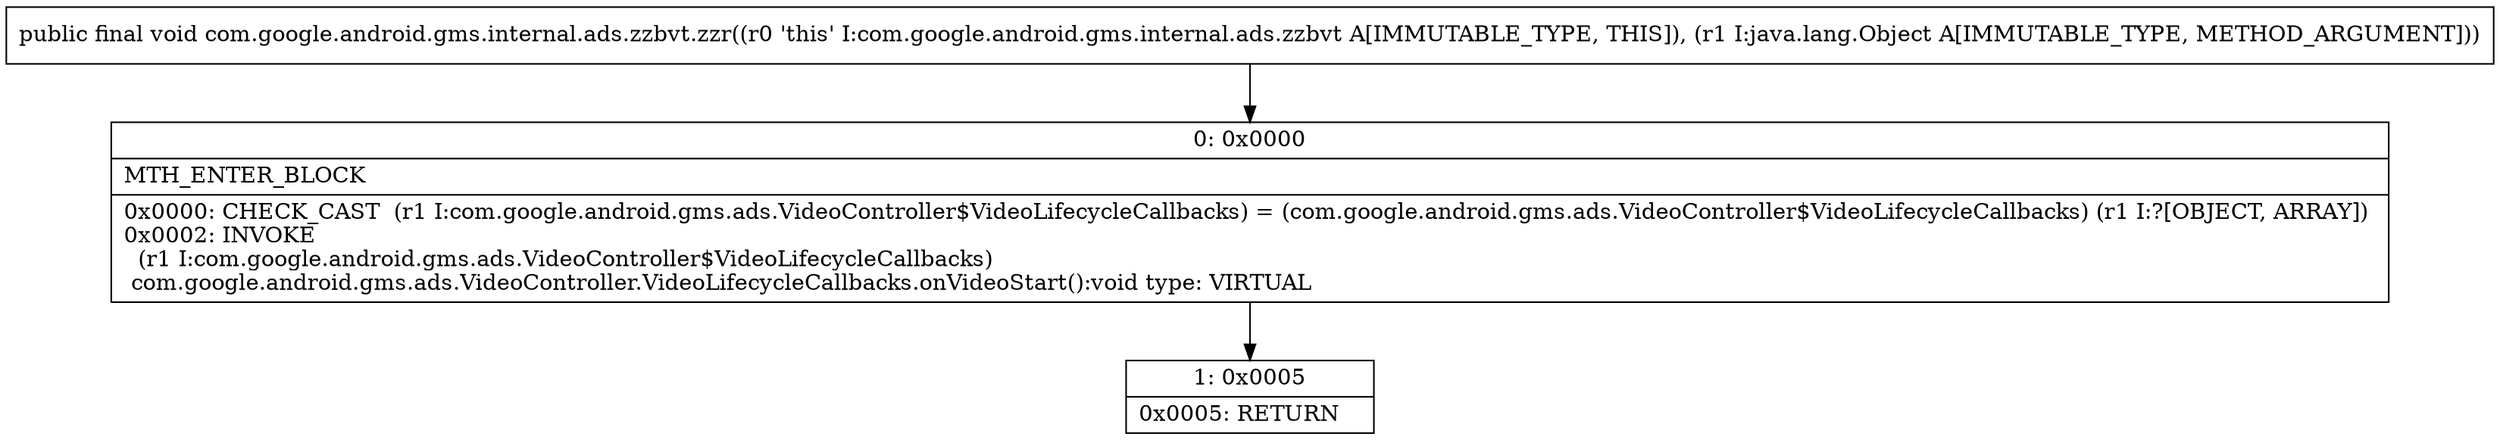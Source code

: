 digraph "CFG forcom.google.android.gms.internal.ads.zzbvt.zzr(Ljava\/lang\/Object;)V" {
Node_0 [shape=record,label="{0\:\ 0x0000|MTH_ENTER_BLOCK\l|0x0000: CHECK_CAST  (r1 I:com.google.android.gms.ads.VideoController$VideoLifecycleCallbacks) = (com.google.android.gms.ads.VideoController$VideoLifecycleCallbacks) (r1 I:?[OBJECT, ARRAY]) \l0x0002: INVOKE  \l  (r1 I:com.google.android.gms.ads.VideoController$VideoLifecycleCallbacks)\l com.google.android.gms.ads.VideoController.VideoLifecycleCallbacks.onVideoStart():void type: VIRTUAL \l}"];
Node_1 [shape=record,label="{1\:\ 0x0005|0x0005: RETURN   \l}"];
MethodNode[shape=record,label="{public final void com.google.android.gms.internal.ads.zzbvt.zzr((r0 'this' I:com.google.android.gms.internal.ads.zzbvt A[IMMUTABLE_TYPE, THIS]), (r1 I:java.lang.Object A[IMMUTABLE_TYPE, METHOD_ARGUMENT])) }"];
MethodNode -> Node_0;
Node_0 -> Node_1;
}

